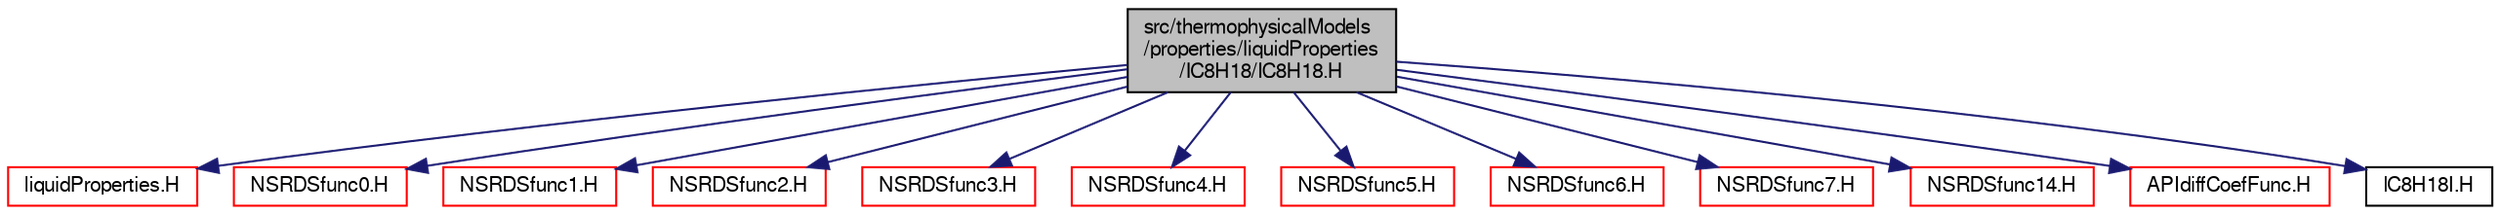digraph "src/thermophysicalModels/properties/liquidProperties/IC8H18/IC8H18.H"
{
  bgcolor="transparent";
  edge [fontname="FreeSans",fontsize="10",labelfontname="FreeSans",labelfontsize="10"];
  node [fontname="FreeSans",fontsize="10",shape=record];
  Node0 [label="src/thermophysicalModels\l/properties/liquidProperties\l/IC8H18/IC8H18.H",height=0.2,width=0.4,color="black", fillcolor="grey75", style="filled", fontcolor="black"];
  Node0 -> Node1 [color="midnightblue",fontsize="10",style="solid",fontname="FreeSans"];
  Node1 [label="liquidProperties.H",height=0.2,width=0.4,color="red",URL="$a15845.html"];
  Node0 -> Node80 [color="midnightblue",fontsize="10",style="solid",fontname="FreeSans"];
  Node80 [label="NSRDSfunc0.H",height=0.2,width=0.4,color="red",URL="$a16700.html"];
  Node0 -> Node82 [color="midnightblue",fontsize="10",style="solid",fontname="FreeSans"];
  Node82 [label="NSRDSfunc1.H",height=0.2,width=0.4,color="red",URL="$a16706.html"];
  Node0 -> Node83 [color="midnightblue",fontsize="10",style="solid",fontname="FreeSans"];
  Node83 [label="NSRDSfunc2.H",height=0.2,width=0.4,color="red",URL="$a16718.html"];
  Node0 -> Node84 [color="midnightblue",fontsize="10",style="solid",fontname="FreeSans"];
  Node84 [label="NSRDSfunc3.H",height=0.2,width=0.4,color="red",URL="$a16724.html"];
  Node0 -> Node85 [color="midnightblue",fontsize="10",style="solid",fontname="FreeSans"];
  Node85 [label="NSRDSfunc4.H",height=0.2,width=0.4,color="red",URL="$a16730.html"];
  Node0 -> Node86 [color="midnightblue",fontsize="10",style="solid",fontname="FreeSans"];
  Node86 [label="NSRDSfunc5.H",height=0.2,width=0.4,color="red",URL="$a16736.html"];
  Node0 -> Node87 [color="midnightblue",fontsize="10",style="solid",fontname="FreeSans"];
  Node87 [label="NSRDSfunc6.H",height=0.2,width=0.4,color="red",URL="$a16742.html"];
  Node0 -> Node88 [color="midnightblue",fontsize="10",style="solid",fontname="FreeSans"];
  Node88 [label="NSRDSfunc7.H",height=0.2,width=0.4,color="red",URL="$a16748.html"];
  Node0 -> Node89 [color="midnightblue",fontsize="10",style="solid",fontname="FreeSans"];
  Node89 [label="NSRDSfunc14.H",height=0.2,width=0.4,color="red",URL="$a16712.html"];
  Node0 -> Node90 [color="midnightblue",fontsize="10",style="solid",fontname="FreeSans"];
  Node90 [label="APIdiffCoefFunc.H",height=0.2,width=0.4,color="red",URL="$a16694.html"];
  Node0 -> Node91 [color="midnightblue",fontsize="10",style="solid",fontname="FreeSans"];
  Node91 [label="IC8H18I.H",height=0.2,width=0.4,color="black",URL="$a15830.html"];
}
